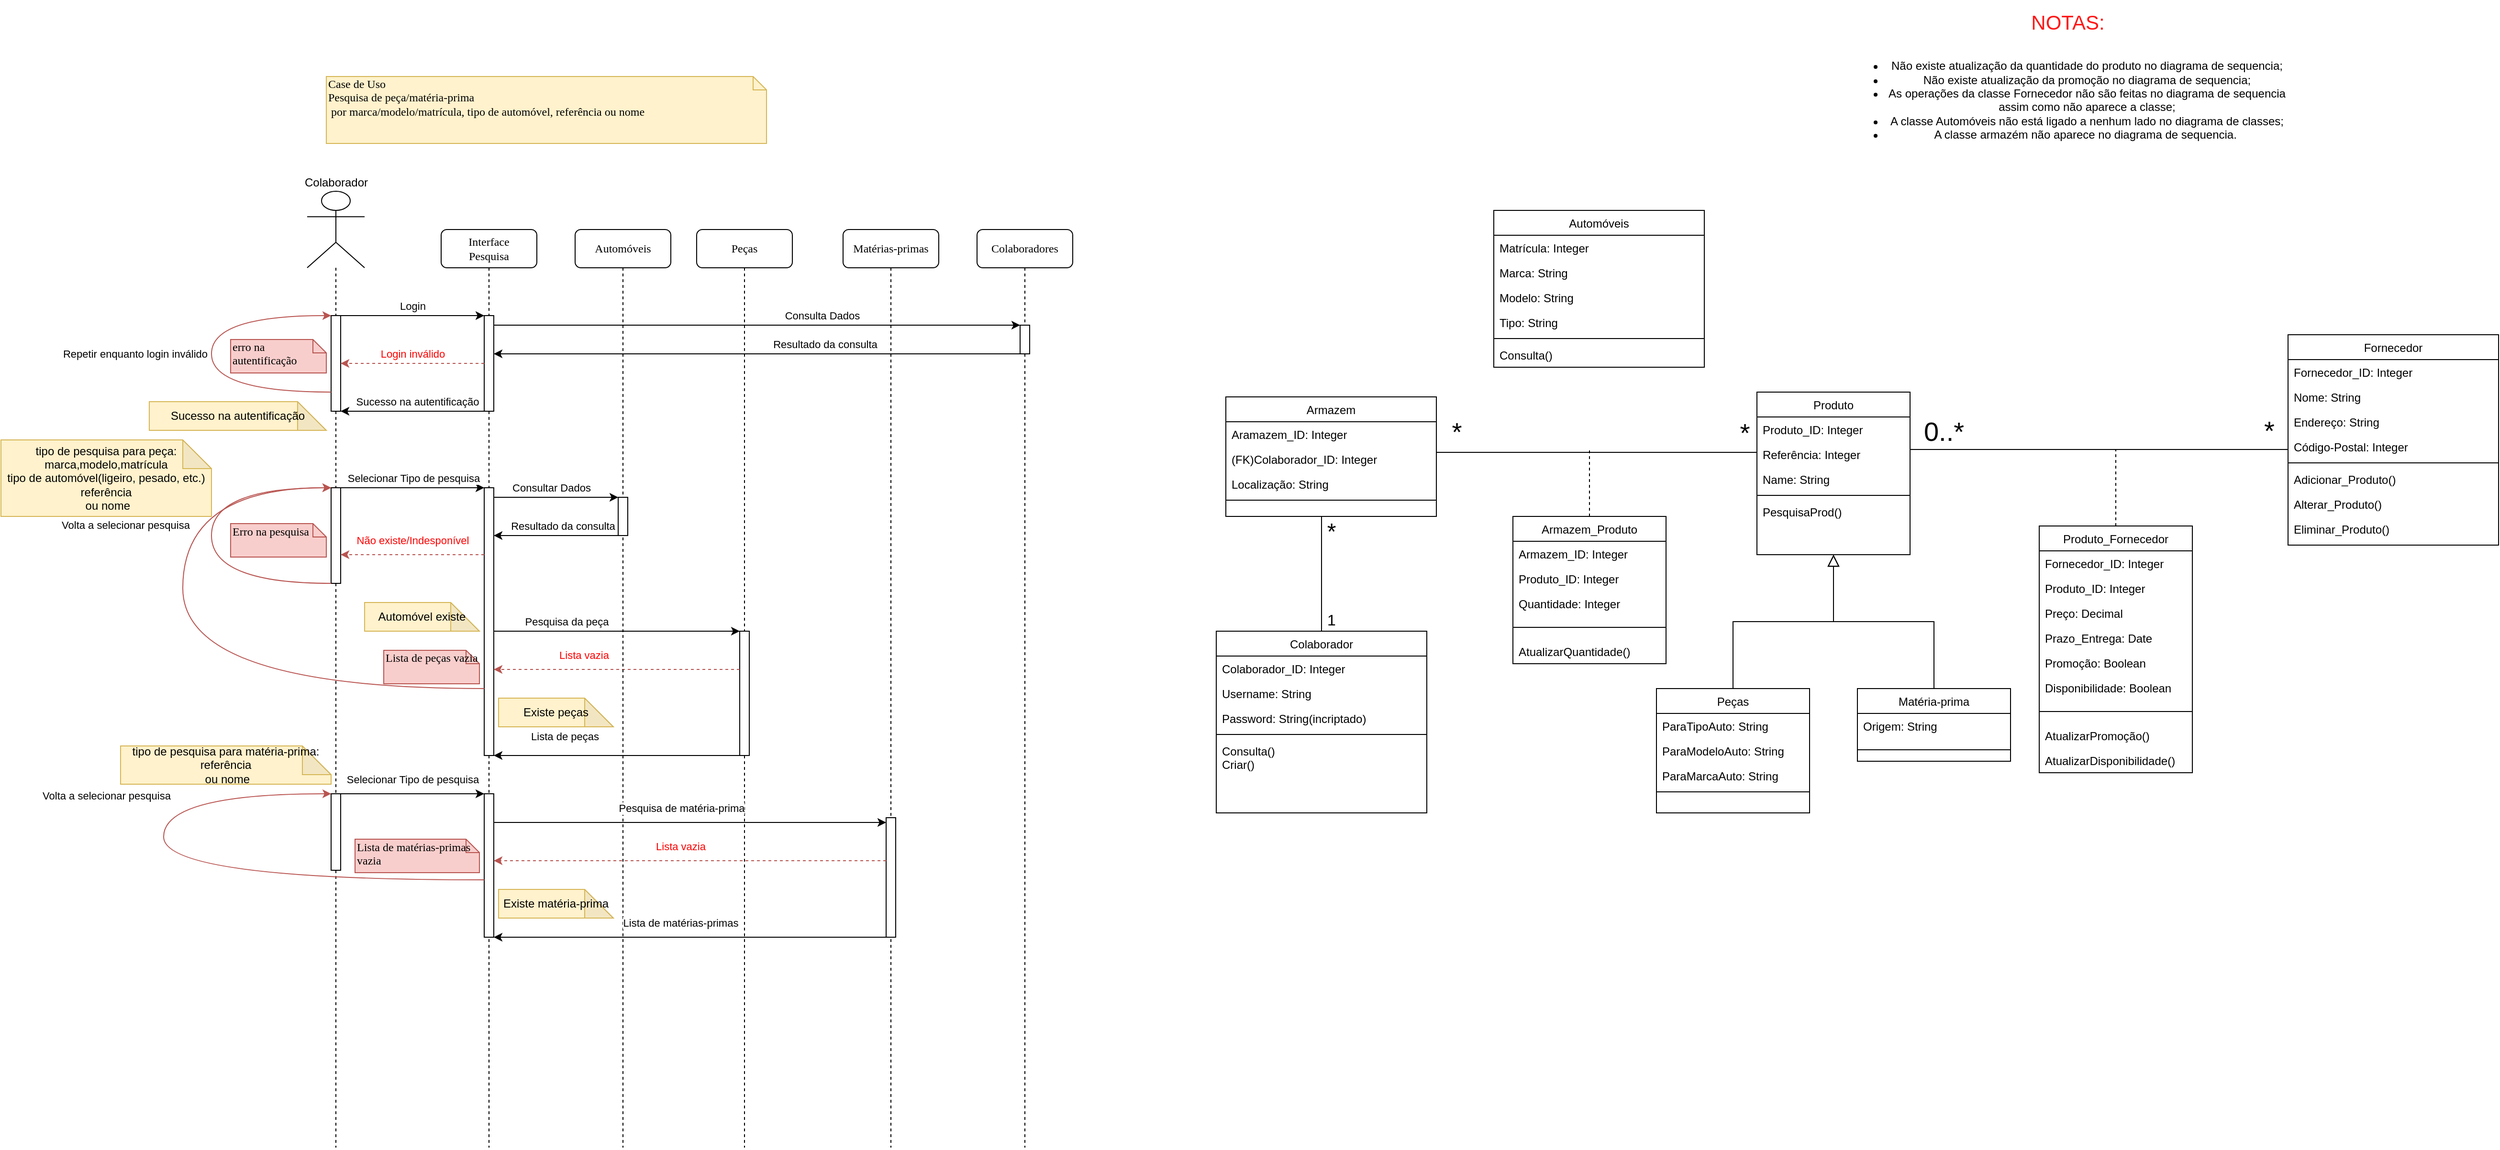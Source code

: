<mxfile version="20.5.3" type="device"><diagram name="Page-1" id="13e1069c-82ec-6db2-03f1-153e76fe0fe0"><mxGraphModel dx="1038" dy="539" grid="1" gridSize="10" guides="1" tooltips="1" connect="1" arrows="1" fold="1" page="1" pageScale="1" pageWidth="3300" pageHeight="2339" background="none" math="0" shadow="0"><root><mxCell id="0"/><mxCell id="1" parent="0"/><mxCell id="Rx49nn1f6rB116zU4mbc-4" value="" style="edgeStyle=orthogonalEdgeStyle;rounded=0;orthogonalLoop=1;jettySize=auto;html=1;endArrow=none;endFill=0;dashed=1;" parent="1" source="Rx49nn1f6rB116zU4mbc-1" edge="1"><mxGeometry relative="1" as="geometry"><mxPoint x="450" y="1220" as="targetPoint"/><mxPoint x="450.0" y="300" as="sourcePoint"/></mxGeometry></mxCell><mxCell id="7baba1c4bc27f4b0-2" value="Peças" style="shape=umlLifeline;perimeter=lifelinePerimeter;whiteSpace=wrap;html=1;container=1;collapsible=0;recursiveResize=0;outlineConnect=0;rounded=1;shadow=0;comic=0;labelBackgroundColor=none;strokeWidth=1;fontFamily=Verdana;fontSize=12;align=center;" parent="1" vertex="1"><mxGeometry x="827" y="260" width="100" height="960" as="geometry"/></mxCell><mxCell id="7baba1c4bc27f4b0-10" value="" style="html=1;points=[];perimeter=orthogonalPerimeter;rounded=0;shadow=0;comic=0;labelBackgroundColor=none;strokeWidth=1;fontFamily=Verdana;fontSize=12;align=center;" parent="7baba1c4bc27f4b0-2" vertex="1"><mxGeometry x="45" y="420" width="10" height="130" as="geometry"/></mxCell><mxCell id="7baba1c4bc27f4b0-3" value="Matérias-primas" style="shape=umlLifeline;perimeter=lifelinePerimeter;whiteSpace=wrap;html=1;container=1;collapsible=0;recursiveResize=0;outlineConnect=0;rounded=1;shadow=0;comic=0;labelBackgroundColor=none;strokeWidth=1;fontFamily=Verdana;fontSize=12;align=center;" parent="1" vertex="1"><mxGeometry x="980" y="260" width="100" height="960" as="geometry"/></mxCell><mxCell id="7baba1c4bc27f4b0-5" value="Colaboradores" style="shape=umlLifeline;perimeter=lifelinePerimeter;whiteSpace=wrap;html=1;container=1;collapsible=0;recursiveResize=0;outlineConnect=0;rounded=1;shadow=0;comic=0;labelBackgroundColor=none;strokeWidth=1;fontFamily=Verdana;fontSize=12;align=center;" parent="1" vertex="1"><mxGeometry x="1120" y="260" width="100" height="960" as="geometry"/></mxCell><mxCell id="7baba1c4bc27f4b0-19" value="" style="html=1;points=[];perimeter=orthogonalPerimeter;rounded=0;shadow=0;comic=0;labelBackgroundColor=none;strokeWidth=1;fontFamily=Verdana;fontSize=12;align=center;" parent="7baba1c4bc27f4b0-5" vertex="1"><mxGeometry x="45" y="100" width="10" height="30" as="geometry"/></mxCell><mxCell id="7baba1c4bc27f4b0-8" value="&lt;div&gt;Interface&lt;/div&gt;&lt;div&gt;Pesquisa&lt;br&gt;&lt;/div&gt;" style="shape=umlLifeline;perimeter=lifelinePerimeter;whiteSpace=wrap;html=1;container=1;collapsible=0;recursiveResize=0;outlineConnect=0;rounded=1;shadow=0;comic=0;labelBackgroundColor=none;strokeWidth=1;fontFamily=Verdana;fontSize=12;align=center;" parent="1" vertex="1"><mxGeometry x="560" y="260" width="100" height="960" as="geometry"/></mxCell><mxCell id="7baba1c4bc27f4b0-9" value="" style="html=1;points=[];perimeter=orthogonalPerimeter;rounded=0;shadow=0;comic=0;labelBackgroundColor=none;strokeWidth=1;fontFamily=Verdana;fontSize=12;align=center;" parent="7baba1c4bc27f4b0-8" vertex="1"><mxGeometry x="45" y="90" width="10" height="100" as="geometry"/></mxCell><mxCell id="Rx49nn1f6rB116zU4mbc-20" value="" style="html=1;points=[];perimeter=orthogonalPerimeter;rounded=0;shadow=0;comic=0;labelBackgroundColor=none;strokeWidth=1;fontFamily=Verdana;fontSize=12;align=center;" parent="7baba1c4bc27f4b0-8" vertex="1"><mxGeometry x="45" y="270" width="10" height="280" as="geometry"/></mxCell><mxCell id="Rx49nn1f6rB116zU4mbc-29" value="" style="html=1;points=[];perimeter=orthogonalPerimeter;rounded=0;shadow=0;comic=0;labelBackgroundColor=none;strokeWidth=1;fontFamily=Verdana;fontSize=12;align=center;" parent="7baba1c4bc27f4b0-8" vertex="1"><mxGeometry x="465" y="615" width="10" height="125" as="geometry"/></mxCell><mxCell id="Rx49nn1f6rB116zU4mbc-31" value="&lt;div&gt;Lista de matérias-primas vazia&lt;br&gt;&lt;/div&gt;" style="shape=note;whiteSpace=wrap;html=1;size=14;verticalAlign=top;align=left;spacingTop=-6;rounded=0;shadow=0;comic=0;labelBackgroundColor=none;strokeWidth=1;fontFamily=Verdana;fontSize=12;fillColor=#f8cecc;strokeColor=#b85450;" parent="7baba1c4bc27f4b0-8" vertex="1"><mxGeometry x="-90" y="637.5" width="130" height="35" as="geometry"/></mxCell><mxCell id="7baba1c4bc27f4b0-40" value="&lt;div&gt;Case de Uso&lt;/div&gt;&lt;div&gt;Pesquisa de peça/matéria-prima&lt;br&gt;&lt;/div&gt;&amp;nbsp;por marca/modelo/matrícula, tipo de automóvel, referência ou nome" style="shape=note;whiteSpace=wrap;html=1;size=14;verticalAlign=top;align=left;spacingTop=-6;rounded=0;shadow=0;comic=0;labelBackgroundColor=none;strokeWidth=1;fontFamily=Verdana;fontSize=12;fillColor=#fff2cc;strokeColor=#d6b656;" parent="1" vertex="1"><mxGeometry x="440" y="100" width="460" height="70" as="geometry"/></mxCell><mxCell id="7baba1c4bc27f4b0-41" value="erro na autentificação" style="shape=note;whiteSpace=wrap;html=1;size=14;verticalAlign=top;align=left;spacingTop=-6;rounded=0;shadow=0;comic=0;labelBackgroundColor=none;strokeWidth=1;fontFamily=Verdana;fontSize=12;fillColor=#f8cecc;strokeColor=#b85450;" parent="1" vertex="1"><mxGeometry x="340" y="375" width="100" height="35" as="geometry"/></mxCell><mxCell id="7baba1c4bc27f4b0-42" value="&lt;div&gt;Lista de peças vazia&lt;br&gt;&lt;/div&gt;" style="shape=note;whiteSpace=wrap;html=1;size=14;verticalAlign=top;align=left;spacingTop=-6;rounded=0;shadow=0;comic=0;labelBackgroundColor=none;strokeWidth=1;fontFamily=Verdana;fontSize=12;fillColor=#f8cecc;strokeColor=#b85450;" parent="1" vertex="1"><mxGeometry x="500" y="700" width="100" height="35" as="geometry"/></mxCell><mxCell id="Rx49nn1f6rB116zU4mbc-1" value="&lt;div&gt;Colaborador&lt;/div&gt;" style="shape=umlActor;verticalLabelPosition=top;verticalAlign=bottom;html=1;outlineConnect=0;spacingBottom=0;labelPosition=center;align=center;" parent="1" vertex="1"><mxGeometry x="420" y="220" width="60" height="80" as="geometry"/></mxCell><mxCell id="Rx49nn1f6rB116zU4mbc-6" style="edgeStyle=orthogonalEdgeStyle;rounded=0;orthogonalLoop=1;jettySize=auto;html=1;endArrow=classic;endFill=1;" parent="1" source="Rx49nn1f6rB116zU4mbc-3" target="7baba1c4bc27f4b0-9" edge="1"><mxGeometry relative="1" as="geometry"><mxPoint x="530" y="400" as="targetPoint"/><Array as="points"><mxPoint x="570" y="350"/><mxPoint x="570" y="350"/></Array></mxGeometry></mxCell><mxCell id="Rx49nn1f6rB116zU4mbc-8" value="Login" style="edgeLabel;html=1;align=center;verticalAlign=middle;resizable=0;points=[];fontColor=#030303;" parent="Rx49nn1f6rB116zU4mbc-6" vertex="1" connectable="0"><mxGeometry x="-0.234" y="2" relative="1" as="geometry"><mxPoint x="17" y="-8" as="offset"/></mxGeometry></mxCell><mxCell id="Rx49nn1f6rB116zU4mbc-3" value="" style="html=1;points=[];perimeter=orthogonalPerimeter;rounded=0;shadow=0;comic=0;labelBackgroundColor=none;strokeWidth=1;fontFamily=Verdana;fontSize=12;align=center;" parent="1" vertex="1"><mxGeometry x="445" y="350" width="10" height="100" as="geometry"/></mxCell><mxCell id="Rx49nn1f6rB116zU4mbc-9" style="edgeStyle=orthogonalEdgeStyle;rounded=0;orthogonalLoop=1;jettySize=auto;html=1;endArrow=classic;endFill=1;" parent="1" source="7baba1c4bc27f4b0-9" target="7baba1c4bc27f4b0-19" edge="1"><mxGeometry relative="1" as="geometry"><Array as="points"><mxPoint x="640" y="360"/><mxPoint x="640" y="360"/></Array></mxGeometry></mxCell><mxCell id="Rx49nn1f6rB116zU4mbc-10" value="Consulta Dados" style="edgeLabel;html=1;align=center;verticalAlign=middle;resizable=0;points=[];" parent="Rx49nn1f6rB116zU4mbc-9" vertex="1" connectable="0"><mxGeometry x="0.176" relative="1" as="geometry"><mxPoint x="19" y="-10" as="offset"/></mxGeometry></mxCell><mxCell id="Rx49nn1f6rB116zU4mbc-11" style="edgeStyle=orthogonalEdgeStyle;rounded=0;orthogonalLoop=1;jettySize=auto;html=1;endArrow=classic;endFill=1;" parent="1" source="7baba1c4bc27f4b0-19" target="7baba1c4bc27f4b0-9" edge="1"><mxGeometry relative="1" as="geometry"><Array as="points"><mxPoint x="850" y="390"/><mxPoint x="850" y="390"/></Array></mxGeometry></mxCell><mxCell id="Rx49nn1f6rB116zU4mbc-13" value="Resultado da consulta" style="edgeLabel;html=1;align=center;verticalAlign=middle;resizable=0;points=[];" parent="Rx49nn1f6rB116zU4mbc-11" vertex="1" connectable="0"><mxGeometry x="-0.83" y="3" relative="1" as="geometry"><mxPoint x="-157" y="-13" as="offset"/></mxGeometry></mxCell><mxCell id="Rx49nn1f6rB116zU4mbc-14" style="edgeStyle=orthogonalEdgeStyle;rounded=0;orthogonalLoop=1;jettySize=auto;html=1;endArrow=classic;endFill=1;fillColor=#f8cecc;strokeColor=#b85450;dashed=1;" parent="1" source="7baba1c4bc27f4b0-9" target="Rx49nn1f6rB116zU4mbc-3" edge="1"><mxGeometry relative="1" as="geometry"><Array as="points"><mxPoint x="590" y="400"/><mxPoint x="590" y="400"/></Array></mxGeometry></mxCell><mxCell id="Rx49nn1f6rB116zU4mbc-15" value="Login inválido" style="edgeLabel;html=1;align=center;verticalAlign=middle;resizable=0;points=[];fontColor=#FF0000;" parent="Rx49nn1f6rB116zU4mbc-14" vertex="1" connectable="0"><mxGeometry x="-0.143" y="-1" relative="1" as="geometry"><mxPoint x="-11" y="-9" as="offset"/></mxGeometry></mxCell><mxCell id="Rx49nn1f6rB116zU4mbc-21" style="edgeStyle=orthogonalEdgeStyle;rounded=0;orthogonalLoop=1;jettySize=auto;html=1;endArrow=classic;endFill=1;" parent="1" source="Rx49nn1f6rB116zU4mbc-18" target="Rx49nn1f6rB116zU4mbc-20" edge="1"><mxGeometry relative="1" as="geometry"><Array as="points"><mxPoint x="500" y="530"/><mxPoint x="500" y="530"/></Array></mxGeometry></mxCell><mxCell id="Rx49nn1f6rB116zU4mbc-22" value="&lt;div&gt;Selecionar Tipo de pesquisa&lt;/div&gt;" style="edgeLabel;html=1;align=center;verticalAlign=middle;resizable=0;points=[];" parent="Rx49nn1f6rB116zU4mbc-21" vertex="1" connectable="0"><mxGeometry x="-0.222" relative="1" as="geometry"><mxPoint x="17" y="-10" as="offset"/></mxGeometry></mxCell><mxCell id="Rx49nn1f6rB116zU4mbc-18" value="" style="html=1;points=[];perimeter=orthogonalPerimeter;rounded=0;shadow=0;comic=0;labelBackgroundColor=none;strokeWidth=1;fontFamily=Verdana;fontSize=12;align=center;" parent="1" vertex="1"><mxGeometry x="445" y="530" width="10" height="100" as="geometry"/></mxCell><mxCell id="Rx49nn1f6rB116zU4mbc-23" style="edgeStyle=orthogonalEdgeStyle;rounded=0;orthogonalLoop=1;jettySize=auto;html=1;endArrow=classic;endFill=1;" parent="1" source="Rx49nn1f6rB116zU4mbc-20" target="7baba1c4bc27f4b0-10" edge="1"><mxGeometry relative="1" as="geometry"><mxPoint x="700" y="630" as="targetPoint"/><Array as="points"><mxPoint x="790" y="680"/><mxPoint x="790" y="680"/></Array></mxGeometry></mxCell><mxCell id="Rx49nn1f6rB116zU4mbc-24" value="Pesquisa da peça" style="edgeLabel;html=1;align=center;verticalAlign=middle;resizable=0;points=[];" parent="Rx49nn1f6rB116zU4mbc-23" vertex="1" connectable="0"><mxGeometry x="0.222" y="1" relative="1" as="geometry"><mxPoint x="-81" y="-9" as="offset"/></mxGeometry></mxCell><mxCell id="Rx49nn1f6rB116zU4mbc-25" style="edgeStyle=orthogonalEdgeStyle;rounded=0;orthogonalLoop=1;jettySize=auto;html=1;endArrow=classic;endFill=1;fillColor=#f8cecc;strokeColor=#b85450;dashed=1;" parent="1" source="7baba1c4bc27f4b0-10" target="Rx49nn1f6rB116zU4mbc-20" edge="1"><mxGeometry relative="1" as="geometry"><Array as="points"><mxPoint x="690" y="720"/><mxPoint x="690" y="720"/></Array></mxGeometry></mxCell><mxCell id="Rx49nn1f6rB116zU4mbc-26" value="Lista vazia" style="edgeLabel;html=1;align=center;verticalAlign=middle;resizable=0;points=[];fontColor=#FF0000;" parent="Rx49nn1f6rB116zU4mbc-25" vertex="1" connectable="0"><mxGeometry x="-0.254" relative="1" as="geometry"><mxPoint x="-67" y="-15" as="offset"/></mxGeometry></mxCell><mxCell id="Rx49nn1f6rB116zU4mbc-27" style="edgeStyle=orthogonalEdgeStyle;rounded=0;orthogonalLoop=1;jettySize=auto;html=1;endArrow=classic;endFill=1;" parent="1" source="7baba1c4bc27f4b0-10" target="Rx49nn1f6rB116zU4mbc-20" edge="1"><mxGeometry relative="1" as="geometry"><Array as="points"><mxPoint x="800" y="810"/><mxPoint x="800" y="810"/></Array></mxGeometry></mxCell><mxCell id="Rx49nn1f6rB116zU4mbc-28" value="Lista de peças" style="edgeLabel;html=1;align=center;verticalAlign=middle;resizable=0;points=[];" parent="Rx49nn1f6rB116zU4mbc-27" vertex="1" connectable="0"><mxGeometry x="-0.254" y="1" relative="1" as="geometry"><mxPoint x="-87" y="-21" as="offset"/></mxGeometry></mxCell><mxCell id="Rx49nn1f6rB116zU4mbc-30" value="" style="html=1;points=[];perimeter=orthogonalPerimeter;rounded=0;shadow=0;comic=0;labelBackgroundColor=none;strokeWidth=1;fontFamily=Verdana;fontSize=12;align=center;" parent="1" vertex="1"><mxGeometry x="605" y="850" width="10" height="150" as="geometry"/></mxCell><mxCell id="Rx49nn1f6rB116zU4mbc-42" style="edgeStyle=orthogonalEdgeStyle;rounded=0;orthogonalLoop=1;jettySize=auto;html=1;endArrow=classic;endFill=1;" parent="1" source="Rx49nn1f6rB116zU4mbc-41" target="Rx49nn1f6rB116zU4mbc-30" edge="1"><mxGeometry relative="1" as="geometry"><Array as="points"><mxPoint x="470" y="850"/><mxPoint x="470" y="850"/></Array><mxPoint x="540" y="960" as="targetPoint"/></mxGeometry></mxCell><mxCell id="Rx49nn1f6rB116zU4mbc-43" value="Selecionar Tipo de pesquisa" style="edgeLabel;html=1;align=center;verticalAlign=middle;resizable=0;points=[];" parent="Rx49nn1f6rB116zU4mbc-42" vertex="1" connectable="0"><mxGeometry x="0.241" relative="1" as="geometry"><mxPoint x="-18" y="-15" as="offset"/></mxGeometry></mxCell><mxCell id="Rx49nn1f6rB116zU4mbc-41" value="" style="html=1;points=[];perimeter=orthogonalPerimeter;rounded=0;shadow=0;comic=0;labelBackgroundColor=none;strokeWidth=1;fontFamily=Verdana;fontSize=12;align=center;" parent="1" vertex="1"><mxGeometry x="445" y="850" width="10" height="80" as="geometry"/></mxCell><mxCell id="Rx49nn1f6rB116zU4mbc-44" style="edgeStyle=orthogonalEdgeStyle;rounded=0;orthogonalLoop=1;jettySize=auto;html=1;endArrow=classic;endFill=1;" parent="1" source="7baba1c4bc27f4b0-9" target="Rx49nn1f6rB116zU4mbc-3" edge="1"><mxGeometry relative="1" as="geometry"><Array as="points"><mxPoint x="520" y="450"/><mxPoint x="520" y="450"/></Array></mxGeometry></mxCell><mxCell id="Rx49nn1f6rB116zU4mbc-45" value="Sucesso na autentificação" style="edgeLabel;html=1;align=center;verticalAlign=middle;resizable=0;points=[];" parent="Rx49nn1f6rB116zU4mbc-44" vertex="1" connectable="0"><mxGeometry x="-0.255" y="1" relative="1" as="geometry"><mxPoint x="-14" y="-11" as="offset"/></mxGeometry></mxCell><mxCell id="Rx49nn1f6rB116zU4mbc-47" value="&lt;div&gt;tipo de pesquisa para peça:&lt;/div&gt;&lt;div&gt;marca,modelo,matrícula&lt;/div&gt;&lt;div&gt;tipo de automóvel(ligeiro, pesado, etc.)&lt;/div&gt;&lt;div&gt;referência&lt;br&gt;&lt;/div&gt;&amp;nbsp;ou nome" style="shape=note;whiteSpace=wrap;html=1;backgroundOutline=1;darkOpacity=0.05;fillColor=#fff2cc;strokeColor=#d6b656;" parent="1" vertex="1"><mxGeometry x="100" y="480" width="220" height="80" as="geometry"/></mxCell><mxCell id="CbQlIY9qe5SUwZ5f8VrY-1" value="Sucesso na autentificação" style="shape=note;whiteSpace=wrap;html=1;backgroundOutline=1;darkOpacity=0.05;fillColor=#fff2cc;strokeColor=#d6b656;" parent="1" vertex="1"><mxGeometry x="255" y="440" width="185" height="30" as="geometry"/></mxCell><mxCell id="CbQlIY9qe5SUwZ5f8VrY-2" style="edgeStyle=orthogonalEdgeStyle;rounded=0;orthogonalLoop=1;jettySize=auto;html=1;curved=1;fillColor=#f8cecc;strokeColor=#b85450;" parent="1" source="Rx49nn1f6rB116zU4mbc-3" target="Rx49nn1f6rB116zU4mbc-3" edge="1"><mxGeometry relative="1" as="geometry"><mxPoint x="420" y="370" as="targetPoint"/><Array as="points"><mxPoint x="320" y="430"/><mxPoint x="320" y="350"/></Array></mxGeometry></mxCell><mxCell id="CbQlIY9qe5SUwZ5f8VrY-3" value="Repetir enquanto login inválido" style="edgeLabel;html=1;align=center;verticalAlign=middle;resizable=0;points=[];" parent="CbQlIY9qe5SUwZ5f8VrY-2" vertex="1" connectable="0"><mxGeometry x="0.479" y="-7" relative="1" as="geometry"><mxPoint x="-119" y="33" as="offset"/></mxGeometry></mxCell><mxCell id="CbQlIY9qe5SUwZ5f8VrY-4" value="Automóveis" style="shape=umlLifeline;perimeter=lifelinePerimeter;whiteSpace=wrap;html=1;container=1;collapsible=0;recursiveResize=0;outlineConnect=0;rounded=1;shadow=0;comic=0;labelBackgroundColor=none;strokeWidth=1;fontFamily=Verdana;fontSize=12;align=center;" parent="1" vertex="1"><mxGeometry x="700" y="260" width="100" height="960" as="geometry"/></mxCell><mxCell id="CbQlIY9qe5SUwZ5f8VrY-6" value="" style="html=1;points=[];perimeter=orthogonalPerimeter;rounded=0;shadow=0;comic=0;labelBackgroundColor=none;strokeWidth=1;fontFamily=Verdana;fontSize=12;align=center;" parent="CbQlIY9qe5SUwZ5f8VrY-4" vertex="1"><mxGeometry x="45" y="280" width="10" height="40" as="geometry"/></mxCell><mxCell id="CbQlIY9qe5SUwZ5f8VrY-7" style="rounded=0;orthogonalLoop=1;jettySize=auto;html=1;" parent="1" source="Rx49nn1f6rB116zU4mbc-20" target="CbQlIY9qe5SUwZ5f8VrY-6" edge="1"><mxGeometry relative="1" as="geometry"><Array as="points"><mxPoint x="700" y="540"/></Array></mxGeometry></mxCell><mxCell id="CbQlIY9qe5SUwZ5f8VrY-8" value="Consultar Dados" style="edgeLabel;html=1;align=center;verticalAlign=middle;resizable=0;points=[];" parent="CbQlIY9qe5SUwZ5f8VrY-7" vertex="1" connectable="0"><mxGeometry x="-0.002" relative="1" as="geometry"><mxPoint x="-5" y="-10" as="offset"/></mxGeometry></mxCell><mxCell id="CbQlIY9qe5SUwZ5f8VrY-9" style="edgeStyle=none;rounded=0;orthogonalLoop=1;jettySize=auto;html=1;" parent="1" source="CbQlIY9qe5SUwZ5f8VrY-6" target="Rx49nn1f6rB116zU4mbc-20" edge="1"><mxGeometry relative="1" as="geometry"><Array as="points"><mxPoint x="660" y="580"/></Array></mxGeometry></mxCell><mxCell id="CbQlIY9qe5SUwZ5f8VrY-10" value="Resultado da consulta" style="edgeLabel;html=1;align=center;verticalAlign=middle;resizable=0;points=[];" parent="CbQlIY9qe5SUwZ5f8VrY-9" vertex="1" connectable="0"><mxGeometry x="-0.1" y="1" relative="1" as="geometry"><mxPoint y="-11" as="offset"/></mxGeometry></mxCell><mxCell id="CbQlIY9qe5SUwZ5f8VrY-11" style="edgeStyle=orthogonalEdgeStyle;rounded=0;orthogonalLoop=1;jettySize=auto;html=1;endArrow=classic;endFill=1;fillColor=#f8cecc;strokeColor=#b85450;dashed=1;" parent="1" source="Rx49nn1f6rB116zU4mbc-20" target="Rx49nn1f6rB116zU4mbc-18" edge="1"><mxGeometry relative="1" as="geometry"><Array as="points"><mxPoint x="500" y="600"/><mxPoint x="500" y="600"/></Array><mxPoint x="605" y="599.999" as="sourcePoint"/><mxPoint x="455" y="599.999" as="targetPoint"/></mxGeometry></mxCell><mxCell id="CbQlIY9qe5SUwZ5f8VrY-12" value="&lt;div&gt;Não existe/Indesponível&lt;/div&gt;" style="edgeLabel;html=1;align=center;verticalAlign=middle;resizable=0;points=[];fontColor=#FF0000;" parent="CbQlIY9qe5SUwZ5f8VrY-11" vertex="1" connectable="0"><mxGeometry x="-0.143" y="-1" relative="1" as="geometry"><mxPoint x="-11" y="-14" as="offset"/></mxGeometry></mxCell><mxCell id="CbQlIY9qe5SUwZ5f8VrY-13" style="edgeStyle=orthogonalEdgeStyle;rounded=0;orthogonalLoop=1;jettySize=auto;html=1;curved=1;fillColor=#f8cecc;strokeColor=#b85450;" parent="1" source="Rx49nn1f6rB116zU4mbc-18" target="Rx49nn1f6rB116zU4mbc-18" edge="1"><mxGeometry relative="1" as="geometry"><Array as="points"><mxPoint x="320" y="630"/><mxPoint x="430" y="530"/></Array></mxGeometry></mxCell><mxCell id="CbQlIY9qe5SUwZ5f8VrY-14" value="Erro na pesquisa" style="shape=note;whiteSpace=wrap;html=1;size=14;verticalAlign=top;align=left;spacingTop=-6;rounded=0;shadow=0;comic=0;labelBackgroundColor=none;strokeWidth=1;fontFamily=Verdana;fontSize=12;fillColor=#f8cecc;strokeColor=#b85450;" parent="1" vertex="1"><mxGeometry x="340" y="567.5" width="100" height="35" as="geometry"/></mxCell><mxCell id="CbQlIY9qe5SUwZ5f8VrY-15" value="Automóvel existe" style="shape=note;whiteSpace=wrap;html=1;backgroundOutline=1;darkOpacity=0.05;fillColor=#fff2cc;strokeColor=#d6b656;" parent="1" vertex="1"><mxGeometry x="480" y="650" width="120" height="30" as="geometry"/></mxCell><mxCell id="CbQlIY9qe5SUwZ5f8VrY-16" style="edgeStyle=orthogonalEdgeStyle;curved=1;rounded=0;orthogonalLoop=1;jettySize=auto;html=1;fillColor=#f8cecc;strokeColor=#b85450;" parent="1" source="Rx49nn1f6rB116zU4mbc-20" target="Rx49nn1f6rB116zU4mbc-18" edge="1"><mxGeometry relative="1" as="geometry"><Array as="points"><mxPoint x="290" y="740"/><mxPoint x="290" y="530"/></Array></mxGeometry></mxCell><mxCell id="CbQlIY9qe5SUwZ5f8VrY-31" value="Volta a selecionar pesquisa" style="edgeLabel;html=1;align=center;verticalAlign=middle;resizable=0;points=[];" parent="CbQlIY9qe5SUwZ5f8VrY-16" vertex="1" connectable="0"><mxGeometry x="0.322" y="-2" relative="1" as="geometry"><mxPoint x="-62" y="-37" as="offset"/></mxGeometry></mxCell><mxCell id="CbQlIY9qe5SUwZ5f8VrY-17" value="Existe peças" style="shape=note;whiteSpace=wrap;html=1;backgroundOutline=1;darkOpacity=0.05;fillColor=#fff2cc;strokeColor=#d6b656;" parent="1" vertex="1"><mxGeometry x="620" y="750" width="120" height="30" as="geometry"/></mxCell><mxCell id="Rx49nn1f6rB116zU4mbc-39" style="edgeStyle=orthogonalEdgeStyle;rounded=0;orthogonalLoop=1;jettySize=auto;html=1;endArrow=classic;endFill=1;" parent="1" source="Rx49nn1f6rB116zU4mbc-29" edge="1"><mxGeometry relative="1" as="geometry"><Array as="points"><mxPoint x="760" y="1000"/><mxPoint x="760" y="1000"/></Array><mxPoint x="615" y="1000" as="targetPoint"/></mxGeometry></mxCell><mxCell id="Rx49nn1f6rB116zU4mbc-40" value="Lista de matérias-primas" style="edgeLabel;html=1;align=center;verticalAlign=middle;resizable=0;points=[];" parent="Rx49nn1f6rB116zU4mbc-39" vertex="1" connectable="0"><mxGeometry x="-0.254" y="1" relative="1" as="geometry"><mxPoint x="-62" y="-16" as="offset"/></mxGeometry></mxCell><mxCell id="CbQlIY9qe5SUwZ5f8VrY-29" style="edgeStyle=orthogonalEdgeStyle;curved=1;rounded=0;orthogonalLoop=1;jettySize=auto;html=1;fillColor=#f8cecc;strokeColor=#b85450;" parent="1" source="Rx49nn1f6rB116zU4mbc-30" target="Rx49nn1f6rB116zU4mbc-41" edge="1"><mxGeometry relative="1" as="geometry"><mxPoint x="565" y="1080.0" as="sourcePoint"/><mxPoint x="405" y="860.0" as="targetPoint"/><Array as="points"><mxPoint x="270" y="940"/><mxPoint x="270" y="850"/></Array></mxGeometry></mxCell><mxCell id="CbQlIY9qe5SUwZ5f8VrY-32" value="Volta a selecionar pesquisa" style="edgeLabel;html=1;align=center;verticalAlign=middle;resizable=0;points=[];" parent="CbQlIY9qe5SUwZ5f8VrY-29" vertex="1" connectable="0"><mxGeometry x="0.304" y="-7" relative="1" as="geometry"><mxPoint x="-67" y="-32" as="offset"/></mxGeometry></mxCell><mxCell id="CbQlIY9qe5SUwZ5f8VrY-30" value="Existe matéria-prima" style="shape=note;whiteSpace=wrap;html=1;backgroundOutline=1;darkOpacity=0.05;fillColor=#fff2cc;strokeColor=#d6b656;" parent="1" vertex="1"><mxGeometry x="620" y="950" width="120" height="30" as="geometry"/></mxCell><mxCell id="Rx49nn1f6rB116zU4mbc-35" style="edgeStyle=orthogonalEdgeStyle;rounded=0;orthogonalLoop=1;jettySize=auto;html=1;endArrow=classic;endFill=1;" parent="1" source="Rx49nn1f6rB116zU4mbc-30" target="Rx49nn1f6rB116zU4mbc-29" edge="1"><mxGeometry relative="1" as="geometry"><mxPoint x="700" y="751.96" as="targetPoint"/><Array as="points"><mxPoint x="670" y="880"/><mxPoint x="670" y="880"/></Array><mxPoint x="615" y="875" as="sourcePoint"/></mxGeometry></mxCell><mxCell id="Rx49nn1f6rB116zU4mbc-36" value="Pesquisa de matéria-prima" style="edgeLabel;html=1;align=center;verticalAlign=middle;resizable=0;points=[];" parent="Rx49nn1f6rB116zU4mbc-35" vertex="1" connectable="0"><mxGeometry x="0.222" y="1" relative="1" as="geometry"><mxPoint x="-55" y="-14" as="offset"/></mxGeometry></mxCell><mxCell id="Rx49nn1f6rB116zU4mbc-37" style="edgeStyle=orthogonalEdgeStyle;rounded=0;orthogonalLoop=1;jettySize=auto;html=1;endArrow=classic;endFill=1;fillColor=#f8cecc;strokeColor=#b85450;dashed=1;" parent="1" source="Rx49nn1f6rB116zU4mbc-29" target="Rx49nn1f6rB116zU4mbc-30" edge="1"><mxGeometry relative="1" as="geometry"><Array as="points"><mxPoint x="870" y="920"/><mxPoint x="870" y="920"/></Array><mxPoint x="615" y="925" as="targetPoint"/></mxGeometry></mxCell><mxCell id="Rx49nn1f6rB116zU4mbc-38" value="Lista vazia" style="edgeLabel;html=1;align=center;verticalAlign=middle;resizable=0;points=[];fontColor=#FF0000;" parent="Rx49nn1f6rB116zU4mbc-37" vertex="1" connectable="0"><mxGeometry x="-0.254" relative="1" as="geometry"><mxPoint x="-62" y="-15" as="offset"/></mxGeometry></mxCell><mxCell id="CbQlIY9qe5SUwZ5f8VrY-33" value="&lt;div&gt;tipo de pesquisa para matéria-prima:&lt;/div&gt;&lt;div&gt;referência&lt;br&gt;&lt;/div&gt;&amp;nbsp;ou nome" style="shape=note;whiteSpace=wrap;html=1;backgroundOutline=1;darkOpacity=0.05;fillColor=#fff2cc;strokeColor=#d6b656;" parent="1" vertex="1"><mxGeometry x="225" y="800" width="220" height="40" as="geometry"/></mxCell><mxCell id="qFbuYWv_Vc5LvonI6XNs-1" value="Produto" style="swimlane;fontStyle=0;align=center;verticalAlign=top;childLayout=stackLayout;horizontal=1;startSize=26;horizontalStack=0;resizeParent=1;resizeLast=0;collapsible=1;marginBottom=0;rounded=0;shadow=0;strokeWidth=1;" parent="1" vertex="1"><mxGeometry x="1935" y="430" width="160" height="170" as="geometry"><mxRectangle x="230" y="140" width="160" height="26" as="alternateBounds"/></mxGeometry></mxCell><mxCell id="qFbuYWv_Vc5LvonI6XNs-2" value="Produto_ID: Integer" style="text;align=left;verticalAlign=top;spacingLeft=4;spacingRight=4;overflow=hidden;rotatable=0;points=[[0,0.5],[1,0.5]];portConstraint=eastwest;rounded=0;shadow=0;html=0;" parent="qFbuYWv_Vc5LvonI6XNs-1" vertex="1"><mxGeometry y="26" width="160" height="26" as="geometry"/></mxCell><mxCell id="qFbuYWv_Vc5LvonI6XNs-3" value="Referência: Integer" style="text;align=left;verticalAlign=top;spacingLeft=4;spacingRight=4;overflow=hidden;rotatable=0;points=[[0,0.5],[1,0.5]];portConstraint=eastwest;rounded=0;shadow=0;html=0;" parent="qFbuYWv_Vc5LvonI6XNs-1" vertex="1"><mxGeometry y="52" width="160" height="26" as="geometry"/></mxCell><mxCell id="qFbuYWv_Vc5LvonI6XNs-4" value="Name: String" style="text;align=left;verticalAlign=top;spacingLeft=4;spacingRight=4;overflow=hidden;rotatable=0;points=[[0,0.5],[1,0.5]];portConstraint=eastwest;" parent="qFbuYWv_Vc5LvonI6XNs-1" vertex="1"><mxGeometry y="78" width="160" height="26" as="geometry"/></mxCell><mxCell id="qFbuYWv_Vc5LvonI6XNs-5" value="" style="line;html=1;strokeWidth=1;align=left;verticalAlign=middle;spacingTop=-1;spacingLeft=3;spacingRight=3;rotatable=0;labelPosition=right;points=[];portConstraint=eastwest;" parent="qFbuYWv_Vc5LvonI6XNs-1" vertex="1"><mxGeometry y="104" width="160" height="8" as="geometry"/></mxCell><mxCell id="qFbuYWv_Vc5LvonI6XNs-6" value="PesquisaProd()" style="text;align=left;verticalAlign=top;spacingLeft=4;spacingRight=4;overflow=hidden;rotatable=0;points=[[0,0.5],[1,0.5]];portConstraint=eastwest;" parent="qFbuYWv_Vc5LvonI6XNs-1" vertex="1"><mxGeometry y="112" width="160" height="58" as="geometry"/></mxCell><mxCell id="qFbuYWv_Vc5LvonI6XNs-7" value="Peças" style="swimlane;fontStyle=0;align=center;verticalAlign=top;childLayout=stackLayout;horizontal=1;startSize=26;horizontalStack=0;resizeParent=1;resizeLast=0;collapsible=1;marginBottom=0;rounded=0;shadow=0;strokeWidth=1;" parent="1" vertex="1"><mxGeometry x="1830" y="740" width="160" height="130" as="geometry"><mxRectangle x="130" y="380" width="160" height="26" as="alternateBounds"/></mxGeometry></mxCell><mxCell id="qFbuYWv_Vc5LvonI6XNs-8" value="ParaTipoAuto: String" style="text;align=left;verticalAlign=top;spacingLeft=4;spacingRight=4;overflow=hidden;rotatable=0;points=[[0,0.5],[1,0.5]];portConstraint=eastwest;" parent="qFbuYWv_Vc5LvonI6XNs-7" vertex="1"><mxGeometry y="26" width="160" height="26" as="geometry"/></mxCell><mxCell id="qFbuYWv_Vc5LvonI6XNs-9" value="ParaModeloAuto: String" style="text;align=left;verticalAlign=top;spacingLeft=4;spacingRight=4;overflow=hidden;rotatable=0;points=[[0,0.5],[1,0.5]];portConstraint=eastwest;rounded=0;shadow=0;html=0;" parent="qFbuYWv_Vc5LvonI6XNs-7" vertex="1"><mxGeometry y="52" width="160" height="26" as="geometry"/></mxCell><mxCell id="qFbuYWv_Vc5LvonI6XNs-10" value="ParaMarcaAuto: String" style="text;align=left;verticalAlign=top;spacingLeft=4;spacingRight=4;overflow=hidden;rotatable=0;points=[[0,0.5],[1,0.5]];portConstraint=eastwest;rounded=0;shadow=0;html=0;" parent="qFbuYWv_Vc5LvonI6XNs-7" vertex="1"><mxGeometry y="78" width="160" height="26" as="geometry"/></mxCell><mxCell id="qFbuYWv_Vc5LvonI6XNs-11" value="" style="line;html=1;strokeWidth=1;align=left;verticalAlign=middle;spacingTop=-1;spacingLeft=3;spacingRight=3;rotatable=0;labelPosition=right;points=[];portConstraint=eastwest;" parent="qFbuYWv_Vc5LvonI6XNs-7" vertex="1"><mxGeometry y="104" width="160" height="8" as="geometry"/></mxCell><mxCell id="qFbuYWv_Vc5LvonI6XNs-12" value="" style="endArrow=block;endSize=10;endFill=0;shadow=0;strokeWidth=1;rounded=0;edgeStyle=elbowEdgeStyle;elbow=vertical;" parent="1" source="qFbuYWv_Vc5LvonI6XNs-7" edge="1"><mxGeometry width="160" relative="1" as="geometry"><mxPoint x="1915" y="463" as="sourcePoint"/><mxPoint x="2015" y="600" as="targetPoint"/><Array as="points"><mxPoint x="2015" y="670"/></Array></mxGeometry></mxCell><mxCell id="qFbuYWv_Vc5LvonI6XNs-13" value="Matéria-prima" style="swimlane;fontStyle=0;align=center;verticalAlign=top;childLayout=stackLayout;horizontal=1;startSize=26;horizontalStack=0;resizeParent=1;resizeLast=0;collapsible=1;marginBottom=0;rounded=0;shadow=0;strokeWidth=1;" parent="1" vertex="1"><mxGeometry x="2040" y="740" width="160" height="76" as="geometry"><mxRectangle x="340" y="380" width="170" height="26" as="alternateBounds"/></mxGeometry></mxCell><mxCell id="qFbuYWv_Vc5LvonI6XNs-14" value="Origem: String" style="text;align=left;verticalAlign=top;spacingLeft=4;spacingRight=4;overflow=hidden;rotatable=0;points=[[0,0.5],[1,0.5]];portConstraint=eastwest;rounded=0;shadow=0;html=0;" parent="qFbuYWv_Vc5LvonI6XNs-13" vertex="1"><mxGeometry y="26" width="160" height="26" as="geometry"/></mxCell><mxCell id="qFbuYWv_Vc5LvonI6XNs-15" value="" style="line;html=1;strokeWidth=1;align=left;verticalAlign=middle;spacingTop=-1;spacingLeft=3;spacingRight=3;rotatable=0;labelPosition=right;points=[];portConstraint=eastwest;" parent="qFbuYWv_Vc5LvonI6XNs-13" vertex="1"><mxGeometry y="52" width="160" height="24" as="geometry"/></mxCell><mxCell id="qFbuYWv_Vc5LvonI6XNs-16" value="" style="endArrow=block;endSize=10;endFill=0;shadow=0;strokeWidth=1;rounded=0;edgeStyle=elbowEdgeStyle;elbow=vertical;" parent="1" source="qFbuYWv_Vc5LvonI6XNs-13" edge="1"><mxGeometry width="160" relative="1" as="geometry"><mxPoint x="1925" y="633" as="sourcePoint"/><mxPoint x="2015" y="600" as="targetPoint"/></mxGeometry></mxCell><mxCell id="qFbuYWv_Vc5LvonI6XNs-17" value="Fornecedor" style="swimlane;fontStyle=0;align=center;verticalAlign=top;childLayout=stackLayout;horizontal=1;startSize=26;horizontalStack=0;resizeParent=1;resizeLast=0;collapsible=1;marginBottom=0;rounded=0;shadow=0;strokeWidth=1;" parent="1" vertex="1"><mxGeometry x="2490" y="370" width="220" height="220" as="geometry"><mxRectangle x="230" y="140" width="160" height="26" as="alternateBounds"/></mxGeometry></mxCell><mxCell id="qFbuYWv_Vc5LvonI6XNs-18" value="Fornecedor_ID: Integer" style="text;align=left;verticalAlign=top;spacingLeft=4;spacingRight=4;overflow=hidden;rotatable=0;points=[[0,0.5],[1,0.5]];portConstraint=eastwest;rounded=0;shadow=0;html=0;" parent="qFbuYWv_Vc5LvonI6XNs-17" vertex="1"><mxGeometry y="26" width="220" height="26" as="geometry"/></mxCell><mxCell id="qFbuYWv_Vc5LvonI6XNs-19" value="Nome: String" style="text;align=left;verticalAlign=top;spacingLeft=4;spacingRight=4;overflow=hidden;rotatable=0;points=[[0,0.5],[1,0.5]];portConstraint=eastwest;" parent="qFbuYWv_Vc5LvonI6XNs-17" vertex="1"><mxGeometry y="52" width="220" height="26" as="geometry"/></mxCell><mxCell id="qFbuYWv_Vc5LvonI6XNs-20" value="Endereço: String" style="text;align=left;verticalAlign=top;spacingLeft=4;spacingRight=4;overflow=hidden;rotatable=0;points=[[0,0.5],[1,0.5]];portConstraint=eastwest;rounded=0;shadow=0;html=0;" parent="qFbuYWv_Vc5LvonI6XNs-17" vertex="1"><mxGeometry y="78" width="220" height="26" as="geometry"/></mxCell><mxCell id="qFbuYWv_Vc5LvonI6XNs-21" value="Código-Postal: Integer" style="text;align=left;verticalAlign=top;spacingLeft=4;spacingRight=4;overflow=hidden;rotatable=0;points=[[0,0.5],[1,0.5]];portConstraint=eastwest;rounded=0;shadow=0;html=0;" parent="qFbuYWv_Vc5LvonI6XNs-17" vertex="1"><mxGeometry y="104" width="220" height="26" as="geometry"/></mxCell><mxCell id="qFbuYWv_Vc5LvonI6XNs-22" value="" style="line;html=1;strokeWidth=1;align=left;verticalAlign=middle;spacingTop=-1;spacingLeft=3;spacingRight=3;rotatable=0;labelPosition=right;points=[];portConstraint=eastwest;" parent="qFbuYWv_Vc5LvonI6XNs-17" vertex="1"><mxGeometry y="130" width="220" height="8" as="geometry"/></mxCell><mxCell id="qFbuYWv_Vc5LvonI6XNs-23" value="Adicionar_Produto()" style="text;align=left;verticalAlign=top;spacingLeft=4;spacingRight=4;overflow=hidden;rotatable=0;points=[[0,0.5],[1,0.5]];portConstraint=eastwest;rounded=0;shadow=0;html=0;" parent="qFbuYWv_Vc5LvonI6XNs-17" vertex="1"><mxGeometry y="138" width="220" height="26" as="geometry"/></mxCell><mxCell id="qFbuYWv_Vc5LvonI6XNs-24" value="Alterar_Produto()" style="text;align=left;verticalAlign=top;spacingLeft=4;spacingRight=4;overflow=hidden;rotatable=0;points=[[0,0.5],[1,0.5]];portConstraint=eastwest;rounded=0;shadow=0;html=0;" parent="qFbuYWv_Vc5LvonI6XNs-17" vertex="1"><mxGeometry y="164" width="220" height="26" as="geometry"/></mxCell><mxCell id="qFbuYWv_Vc5LvonI6XNs-25" value="Eliminar_Produto()" style="text;align=left;verticalAlign=top;spacingLeft=4;spacingRight=4;overflow=hidden;rotatable=0;points=[[0,0.5],[1,0.5]];portConstraint=eastwest;rounded=0;shadow=0;html=0;" parent="qFbuYWv_Vc5LvonI6XNs-17" vertex="1"><mxGeometry y="190" width="220" height="26" as="geometry"/></mxCell><mxCell id="qFbuYWv_Vc5LvonI6XNs-26" style="edgeStyle=orthogonalEdgeStyle;rounded=0;orthogonalLoop=1;jettySize=auto;html=1;fontSize=28;endArrow=none;endFill=0;strokeColor=default;" parent="1" source="qFbuYWv_Vc5LvonI6XNs-17" target="qFbuYWv_Vc5LvonI6XNs-1" edge="1"><mxGeometry relative="1" as="geometry"><Array as="points"><mxPoint x="2450" y="490"/><mxPoint x="2450" y="490"/></Array><mxPoint x="2460" y="490" as="sourcePoint"/></mxGeometry></mxCell><mxCell id="qFbuYWv_Vc5LvonI6XNs-27" value="0..*" style="edgeLabel;html=1;align=center;verticalAlign=middle;resizable=0;points=[];fontSize=28;" parent="qFbuYWv_Vc5LvonI6XNs-26" vertex="1" connectable="0"><mxGeometry x="0.351" y="2" relative="1" as="geometry"><mxPoint x="-93" y="-21" as="offset"/></mxGeometry></mxCell><mxCell id="qFbuYWv_Vc5LvonI6XNs-28" value="*" style="edgeLabel;html=1;align=center;verticalAlign=middle;resizable=0;points=[];fontSize=28;" parent="qFbuYWv_Vc5LvonI6XNs-26" vertex="1" connectable="0"><mxGeometry x="-0.31" y="5" relative="1" as="geometry"><mxPoint x="116" y="-25" as="offset"/></mxGeometry></mxCell><mxCell id="qFbuYWv_Vc5LvonI6XNs-29" value="Produto_Fornecedor" style="swimlane;fontStyle=0;align=center;verticalAlign=top;childLayout=stackLayout;horizontal=1;startSize=26;horizontalStack=0;resizeParent=1;resizeLast=0;collapsible=1;marginBottom=0;rounded=0;shadow=0;strokeWidth=1;" parent="1" vertex="1"><mxGeometry x="2230" y="570" width="160" height="258" as="geometry"><mxRectangle x="340" y="380" width="170" height="26" as="alternateBounds"/></mxGeometry></mxCell><mxCell id="qFbuYWv_Vc5LvonI6XNs-30" value="Fornecedor_ID: Integer" style="text;align=left;verticalAlign=top;spacingLeft=4;spacingRight=4;overflow=hidden;rotatable=0;points=[[0,0.5],[1,0.5]];portConstraint=eastwest;rounded=0;shadow=0;html=0;" parent="qFbuYWv_Vc5LvonI6XNs-29" vertex="1"><mxGeometry y="26" width="160" height="26" as="geometry"/></mxCell><mxCell id="qFbuYWv_Vc5LvonI6XNs-31" value="Produto_ID: Integer" style="text;align=left;verticalAlign=top;spacingLeft=4;spacingRight=4;overflow=hidden;rotatable=0;points=[[0,0.5],[1,0.5]];portConstraint=eastwest;rounded=0;shadow=0;html=0;" parent="qFbuYWv_Vc5LvonI6XNs-29" vertex="1"><mxGeometry y="52" width="160" height="26" as="geometry"/></mxCell><mxCell id="qFbuYWv_Vc5LvonI6XNs-32" value="Preço: Decimal" style="text;align=left;verticalAlign=top;spacingLeft=4;spacingRight=4;overflow=hidden;rotatable=0;points=[[0,0.5],[1,0.5]];portConstraint=eastwest;" parent="qFbuYWv_Vc5LvonI6XNs-29" vertex="1"><mxGeometry y="78" width="160" height="26" as="geometry"/></mxCell><mxCell id="qFbuYWv_Vc5LvonI6XNs-33" value="Prazo_Entrega: Date" style="text;align=left;verticalAlign=top;spacingLeft=4;spacingRight=4;overflow=hidden;rotatable=0;points=[[0,0.5],[1,0.5]];portConstraint=eastwest;" parent="qFbuYWv_Vc5LvonI6XNs-29" vertex="1"><mxGeometry y="104" width="160" height="26" as="geometry"/></mxCell><mxCell id="qFbuYWv_Vc5LvonI6XNs-34" value="Promoção: Boolean" style="text;align=left;verticalAlign=top;spacingLeft=4;spacingRight=4;overflow=hidden;rotatable=0;points=[[0,0.5],[1,0.5]];portConstraint=eastwest;" parent="qFbuYWv_Vc5LvonI6XNs-29" vertex="1"><mxGeometry y="130" width="160" height="26" as="geometry"/></mxCell><mxCell id="qFbuYWv_Vc5LvonI6XNs-35" value="Disponibilidade: Boolean" style="text;align=left;verticalAlign=top;spacingLeft=4;spacingRight=4;overflow=hidden;rotatable=0;points=[[0,0.5],[1,0.5]];portConstraint=eastwest;" parent="qFbuYWv_Vc5LvonI6XNs-29" vertex="1"><mxGeometry y="156" width="160" height="26" as="geometry"/></mxCell><mxCell id="qFbuYWv_Vc5LvonI6XNs-36" value="" style="line;html=1;strokeWidth=1;align=left;verticalAlign=middle;spacingTop=-1;spacingLeft=3;spacingRight=3;rotatable=0;labelPosition=right;points=[];portConstraint=eastwest;" parent="qFbuYWv_Vc5LvonI6XNs-29" vertex="1"><mxGeometry y="182" width="160" height="24" as="geometry"/></mxCell><mxCell id="qFbuYWv_Vc5LvonI6XNs-37" value="AtualizarPromoção()" style="text;align=left;verticalAlign=top;spacingLeft=4;spacingRight=4;overflow=hidden;rotatable=0;points=[[0,0.5],[1,0.5]];portConstraint=eastwest;" parent="qFbuYWv_Vc5LvonI6XNs-29" vertex="1"><mxGeometry y="206" width="160" height="26" as="geometry"/></mxCell><mxCell id="qFbuYWv_Vc5LvonI6XNs-38" value="AtualizarDisponibilidade()" style="text;align=left;verticalAlign=top;spacingLeft=4;spacingRight=4;overflow=hidden;rotatable=0;points=[[0,0.5],[1,0.5]];portConstraint=eastwest;" parent="qFbuYWv_Vc5LvonI6XNs-29" vertex="1"><mxGeometry y="232" width="160" height="26" as="geometry"/></mxCell><mxCell id="qFbuYWv_Vc5LvonI6XNs-39" value="" style="endArrow=none;dashed=1;html=1;rounded=0;strokeColor=default;exitX=0.5;exitY=0;exitDx=0;exitDy=0;" parent="1" source="qFbuYWv_Vc5LvonI6XNs-29" edge="1"><mxGeometry width="50" height="50" relative="1" as="geometry"><mxPoint x="2240" y="560" as="sourcePoint"/><mxPoint x="2310.0" y="490.0" as="targetPoint"/></mxGeometry></mxCell><mxCell id="qFbuYWv_Vc5LvonI6XNs-40" value="Armazem" style="swimlane;fontStyle=0;align=center;verticalAlign=top;childLayout=stackLayout;horizontal=1;startSize=26;horizontalStack=0;resizeParent=1;resizeLast=0;collapsible=1;marginBottom=0;rounded=0;shadow=0;strokeWidth=1;" parent="1" vertex="1"><mxGeometry x="1380" y="435" width="220" height="125" as="geometry"><mxRectangle x="100" y="215" width="160" height="26" as="alternateBounds"/></mxGeometry></mxCell><mxCell id="qFbuYWv_Vc5LvonI6XNs-41" value="Aramazem_ID: Integer" style="text;align=left;verticalAlign=top;spacingLeft=4;spacingRight=4;overflow=hidden;rotatable=0;points=[[0,0.5],[1,0.5]];portConstraint=eastwest;rounded=0;shadow=0;html=0;" parent="qFbuYWv_Vc5LvonI6XNs-40" vertex="1"><mxGeometry y="26" width="220" height="26" as="geometry"/></mxCell><mxCell id="qFbuYWv_Vc5LvonI6XNs-42" value="(FK)Colaborador_ID: Integer" style="text;align=left;verticalAlign=top;spacingLeft=4;spacingRight=4;overflow=hidden;rotatable=0;points=[[0,0.5],[1,0.5]];portConstraint=eastwest;rounded=0;shadow=0;html=0;" parent="qFbuYWv_Vc5LvonI6XNs-40" vertex="1"><mxGeometry y="52" width="220" height="26" as="geometry"/></mxCell><mxCell id="qFbuYWv_Vc5LvonI6XNs-43" value="Localização: String" style="text;align=left;verticalAlign=top;spacingLeft=4;spacingRight=4;overflow=hidden;rotatable=0;points=[[0,0.5],[1,0.5]];portConstraint=eastwest;rounded=0;shadow=0;html=0;" parent="qFbuYWv_Vc5LvonI6XNs-40" vertex="1"><mxGeometry y="78" width="220" height="26" as="geometry"/></mxCell><mxCell id="qFbuYWv_Vc5LvonI6XNs-44" value="" style="line;html=1;strokeWidth=1;align=left;verticalAlign=middle;spacingTop=-1;spacingLeft=3;spacingRight=3;rotatable=0;labelPosition=right;points=[];portConstraint=eastwest;" parent="qFbuYWv_Vc5LvonI6XNs-40" vertex="1"><mxGeometry y="104" width="220" height="8" as="geometry"/></mxCell><mxCell id="qFbuYWv_Vc5LvonI6XNs-45" style="edgeStyle=orthogonalEdgeStyle;rounded=0;orthogonalLoop=1;jettySize=auto;html=1;strokeColor=default;endArrow=none;endFill=0;" parent="1" source="qFbuYWv_Vc5LvonI6XNs-40" target="qFbuYWv_Vc5LvonI6XNs-1" edge="1"><mxGeometry relative="1" as="geometry"><mxPoint x="1700" y="495" as="sourcePoint"/><Array as="points"><mxPoint x="1800" y="493"/><mxPoint x="1800" y="493"/></Array></mxGeometry></mxCell><mxCell id="qFbuYWv_Vc5LvonI6XNs-46" value="*" style="edgeLabel;html=1;align=center;verticalAlign=middle;resizable=0;points=[];fontSize=27;" parent="qFbuYWv_Vc5LvonI6XNs-45" vertex="1" connectable="0"><mxGeometry x="0.213" relative="1" as="geometry"><mxPoint x="-182" y="-21" as="offset"/></mxGeometry></mxCell><mxCell id="qFbuYWv_Vc5LvonI6XNs-47" value="*" style="edgeLabel;html=1;align=center;verticalAlign=middle;resizable=0;points=[];fontSize=27;" parent="qFbuYWv_Vc5LvonI6XNs-45" vertex="1" connectable="0"><mxGeometry x="0.149" y="1" relative="1" as="geometry"><mxPoint x="129" y="-19" as="offset"/></mxGeometry></mxCell><mxCell id="qFbuYWv_Vc5LvonI6XNs-48" value="Armazem_Produto" style="swimlane;fontStyle=0;align=center;verticalAlign=top;childLayout=stackLayout;horizontal=1;startSize=26;horizontalStack=0;resizeParent=1;resizeLast=0;collapsible=1;marginBottom=0;rounded=0;shadow=0;strokeWidth=1;" parent="1" vertex="1"><mxGeometry x="1680" y="560" width="160" height="154" as="geometry"><mxRectangle x="340" y="380" width="170" height="26" as="alternateBounds"/></mxGeometry></mxCell><mxCell id="qFbuYWv_Vc5LvonI6XNs-49" value="Armazem_ID: Integer" style="text;align=left;verticalAlign=top;spacingLeft=4;spacingRight=4;overflow=hidden;rotatable=0;points=[[0,0.5],[1,0.5]];portConstraint=eastwest;rounded=0;shadow=0;html=0;" parent="qFbuYWv_Vc5LvonI6XNs-48" vertex="1"><mxGeometry y="26" width="160" height="26" as="geometry"/></mxCell><mxCell id="qFbuYWv_Vc5LvonI6XNs-50" value="Produto_ID: Integer" style="text;align=left;verticalAlign=top;spacingLeft=4;spacingRight=4;overflow=hidden;rotatable=0;points=[[0,0.5],[1,0.5]];portConstraint=eastwest;rounded=0;shadow=0;html=0;" parent="qFbuYWv_Vc5LvonI6XNs-48" vertex="1"><mxGeometry y="52" width="160" height="26" as="geometry"/></mxCell><mxCell id="qFbuYWv_Vc5LvonI6XNs-51" value="Quantidade: Integer" style="text;align=left;verticalAlign=top;spacingLeft=4;spacingRight=4;overflow=hidden;rotatable=0;points=[[0,0.5],[1,0.5]];portConstraint=eastwest;" parent="qFbuYWv_Vc5LvonI6XNs-48" vertex="1"><mxGeometry y="78" width="160" height="26" as="geometry"/></mxCell><mxCell id="qFbuYWv_Vc5LvonI6XNs-52" value="" style="line;html=1;strokeWidth=1;align=left;verticalAlign=middle;spacingTop=-1;spacingLeft=3;spacingRight=3;rotatable=0;labelPosition=right;points=[];portConstraint=eastwest;" parent="qFbuYWv_Vc5LvonI6XNs-48" vertex="1"><mxGeometry y="104" width="160" height="24" as="geometry"/></mxCell><mxCell id="qFbuYWv_Vc5LvonI6XNs-53" value="AtualizarQuantidade()" style="text;align=left;verticalAlign=top;spacingLeft=4;spacingRight=4;overflow=hidden;rotatable=0;points=[[0,0.5],[1,0.5]];portConstraint=eastwest;" parent="qFbuYWv_Vc5LvonI6XNs-48" vertex="1"><mxGeometry y="128" width="160" height="26" as="geometry"/></mxCell><mxCell id="qFbuYWv_Vc5LvonI6XNs-54" value="" style="endArrow=none;dashed=1;html=1;rounded=0;strokeColor=default;exitX=0.5;exitY=0;exitDx=0;exitDy=0;" parent="1" source="qFbuYWv_Vc5LvonI6XNs-48" edge="1"><mxGeometry width="50" height="50" relative="1" as="geometry"><mxPoint x="1730" y="550" as="sourcePoint"/><mxPoint x="1760" y="490.0" as="targetPoint"/></mxGeometry></mxCell><mxCell id="qFbuYWv_Vc5LvonI6XNs-55" style="edgeStyle=orthogonalEdgeStyle;rounded=0;orthogonalLoop=1;jettySize=auto;html=1;endArrow=none;endFill=0;" parent="1" source="qFbuYWv_Vc5LvonI6XNs-58" target="qFbuYWv_Vc5LvonI6XNs-40" edge="1"><mxGeometry relative="1" as="geometry"><mxPoint x="1480" y="560" as="targetPoint"/><Array as="points"><mxPoint x="1480" y="590"/><mxPoint x="1480" y="590"/></Array></mxGeometry></mxCell><mxCell id="qFbuYWv_Vc5LvonI6XNs-56" value="1" style="edgeLabel;html=1;align=center;verticalAlign=middle;resizable=0;points=[];fontSize=16;" parent="qFbuYWv_Vc5LvonI6XNs-55" vertex="1" connectable="0"><mxGeometry x="-0.683" y="1" relative="1" as="geometry"><mxPoint x="11" y="7" as="offset"/></mxGeometry></mxCell><mxCell id="qFbuYWv_Vc5LvonI6XNs-57" value="*" style="edgeLabel;html=1;align=center;verticalAlign=middle;resizable=0;points=[];fontSize=24;" parent="qFbuYWv_Vc5LvonI6XNs-55" vertex="1" connectable="0"><mxGeometry x="0.733" y="2" relative="1" as="geometry"><mxPoint x="12" as="offset"/></mxGeometry></mxCell><mxCell id="qFbuYWv_Vc5LvonI6XNs-58" value="Colaborador" style="swimlane;fontStyle=0;align=center;verticalAlign=top;childLayout=stackLayout;horizontal=1;startSize=26;horizontalStack=0;resizeParent=1;resizeLast=0;collapsible=1;marginBottom=0;rounded=0;shadow=0;strokeWidth=1;" parent="1" vertex="1"><mxGeometry x="1370" y="680" width="220" height="190" as="geometry"><mxRectangle x="230" y="140" width="160" height="26" as="alternateBounds"/></mxGeometry></mxCell><mxCell id="qFbuYWv_Vc5LvonI6XNs-59" value="Colaborador_ID: Integer" style="text;align=left;verticalAlign=top;spacingLeft=4;spacingRight=4;overflow=hidden;rotatable=0;points=[[0,0.5],[1,0.5]];portConstraint=eastwest;rounded=0;shadow=0;html=0;" parent="qFbuYWv_Vc5LvonI6XNs-58" vertex="1"><mxGeometry y="26" width="220" height="26" as="geometry"/></mxCell><mxCell id="qFbuYWv_Vc5LvonI6XNs-60" value="Username: String" style="text;align=left;verticalAlign=top;spacingLeft=4;spacingRight=4;overflow=hidden;rotatable=0;points=[[0,0.5],[1,0.5]];portConstraint=eastwest;rounded=0;shadow=0;html=0;" parent="qFbuYWv_Vc5LvonI6XNs-58" vertex="1"><mxGeometry y="52" width="220" height="26" as="geometry"/></mxCell><mxCell id="qFbuYWv_Vc5LvonI6XNs-61" value="Password: String(incriptado)" style="text;align=left;verticalAlign=top;spacingLeft=4;spacingRight=4;overflow=hidden;rotatable=0;points=[[0,0.5],[1,0.5]];portConstraint=eastwest;rounded=0;shadow=0;html=0;" parent="qFbuYWv_Vc5LvonI6XNs-58" vertex="1"><mxGeometry y="78" width="220" height="26" as="geometry"/></mxCell><mxCell id="qFbuYWv_Vc5LvonI6XNs-62" value="" style="line;html=1;strokeWidth=1;align=left;verticalAlign=middle;spacingTop=-1;spacingLeft=3;spacingRight=3;rotatable=0;labelPosition=right;points=[];portConstraint=eastwest;" parent="qFbuYWv_Vc5LvonI6XNs-58" vertex="1"><mxGeometry y="104" width="220" height="8" as="geometry"/></mxCell><mxCell id="qFbuYWv_Vc5LvonI6XNs-63" value="Consulta()&#10;Criar()&#10;&#10;" style="text;align=left;verticalAlign=top;spacingLeft=4;spacingRight=4;overflow=hidden;rotatable=0;points=[[0,0.5],[1,0.5]];portConstraint=eastwest;rounded=0;shadow=0;html=0;" parent="qFbuYWv_Vc5LvonI6XNs-58" vertex="1"><mxGeometry y="112" width="220" height="78" as="geometry"/></mxCell><mxCell id="qFbuYWv_Vc5LvonI6XNs-64" value="Automóveis" style="swimlane;fontStyle=0;align=center;verticalAlign=top;childLayout=stackLayout;horizontal=1;startSize=26;horizontalStack=0;resizeParent=1;resizeLast=0;collapsible=1;marginBottom=0;rounded=0;shadow=0;strokeWidth=1;" parent="1" vertex="1"><mxGeometry x="1660" y="240" width="220" height="164" as="geometry"><mxRectangle x="100" y="215" width="160" height="26" as="alternateBounds"/></mxGeometry></mxCell><mxCell id="qFbuYWv_Vc5LvonI6XNs-65" value="Matrícula: Integer" style="text;align=left;verticalAlign=top;spacingLeft=4;spacingRight=4;overflow=hidden;rotatable=0;points=[[0,0.5],[1,0.5]];portConstraint=eastwest;rounded=0;shadow=0;html=0;" parent="qFbuYWv_Vc5LvonI6XNs-64" vertex="1"><mxGeometry y="26" width="220" height="26" as="geometry"/></mxCell><mxCell id="qFbuYWv_Vc5LvonI6XNs-66" value="Marca: String" style="text;align=left;verticalAlign=top;spacingLeft=4;spacingRight=4;overflow=hidden;rotatable=0;points=[[0,0.5],[1,0.5]];portConstraint=eastwest;rounded=0;shadow=0;html=0;" parent="qFbuYWv_Vc5LvonI6XNs-64" vertex="1"><mxGeometry y="52" width="220" height="26" as="geometry"/></mxCell><mxCell id="qFbuYWv_Vc5LvonI6XNs-67" value="Modelo: String" style="text;align=left;verticalAlign=top;spacingLeft=4;spacingRight=4;overflow=hidden;rotatable=0;points=[[0,0.5],[1,0.5]];portConstraint=eastwest;rounded=0;shadow=0;html=0;" parent="qFbuYWv_Vc5LvonI6XNs-64" vertex="1"><mxGeometry y="78" width="220" height="26" as="geometry"/></mxCell><mxCell id="qFbuYWv_Vc5LvonI6XNs-68" value="Tipo: String" style="text;align=left;verticalAlign=top;spacingLeft=4;spacingRight=4;overflow=hidden;rotatable=0;points=[[0,0.5],[1,0.5]];portConstraint=eastwest;rounded=0;shadow=0;html=0;" parent="qFbuYWv_Vc5LvonI6XNs-64" vertex="1"><mxGeometry y="104" width="220" height="26" as="geometry"/></mxCell><mxCell id="qFbuYWv_Vc5LvonI6XNs-69" value="" style="line;html=1;strokeWidth=1;align=left;verticalAlign=middle;spacingTop=-1;spacingLeft=3;spacingRight=3;rotatable=0;labelPosition=right;points=[];portConstraint=eastwest;" parent="qFbuYWv_Vc5LvonI6XNs-64" vertex="1"><mxGeometry y="130" width="220" height="8" as="geometry"/></mxCell><mxCell id="qFbuYWv_Vc5LvonI6XNs-70" value="Consulta()" style="text;align=left;verticalAlign=top;spacingLeft=4;spacingRight=4;overflow=hidden;rotatable=0;points=[[0,0.5],[1,0.5]];portConstraint=eastwest;rounded=0;shadow=0;html=0;" parent="qFbuYWv_Vc5LvonI6XNs-64" vertex="1"><mxGeometry y="138" width="220" height="26" as="geometry"/></mxCell><mxCell id="5VKRWE7Rq6F5-L-K0vdK-1" value="&lt;font style=&quot;font-size: 21px;&quot; color=&quot;#ff1717&quot;&gt;&lt;font style=&quot;font-size: 21px;&quot;&gt;NOTAS&lt;/font&gt;:&lt;/font&gt;&lt;br&gt;&lt;br&gt;&lt;ul&gt;&lt;li&gt;Não existe atualização da quantidade do produto no diagrama de sequencia;&lt;/li&gt;&lt;li&gt;Não existe atualização da promoção no diagrama de sequencia;&lt;/li&gt;&lt;li&gt;As operações da classe Fornecedor não são feitas no diagrama de sequencia assim como não aparece a classe;&lt;/li&gt;&lt;li&gt;A classe Automóveis não está ligado a nenhum lado no diagrama de classes;&lt;/li&gt;&lt;li&gt;A classe armazém não aparece no diagrama de sequencia.&amp;nbsp;&lt;/li&gt;&lt;/ul&gt;" style="text;html=1;strokeColor=none;fillColor=none;align=center;verticalAlign=middle;whiteSpace=wrap;rounded=0;" parent="1" vertex="1"><mxGeometry x="2030" y="20" width="460" height="170" as="geometry"/></mxCell></root></mxGraphModel></diagram></mxfile>